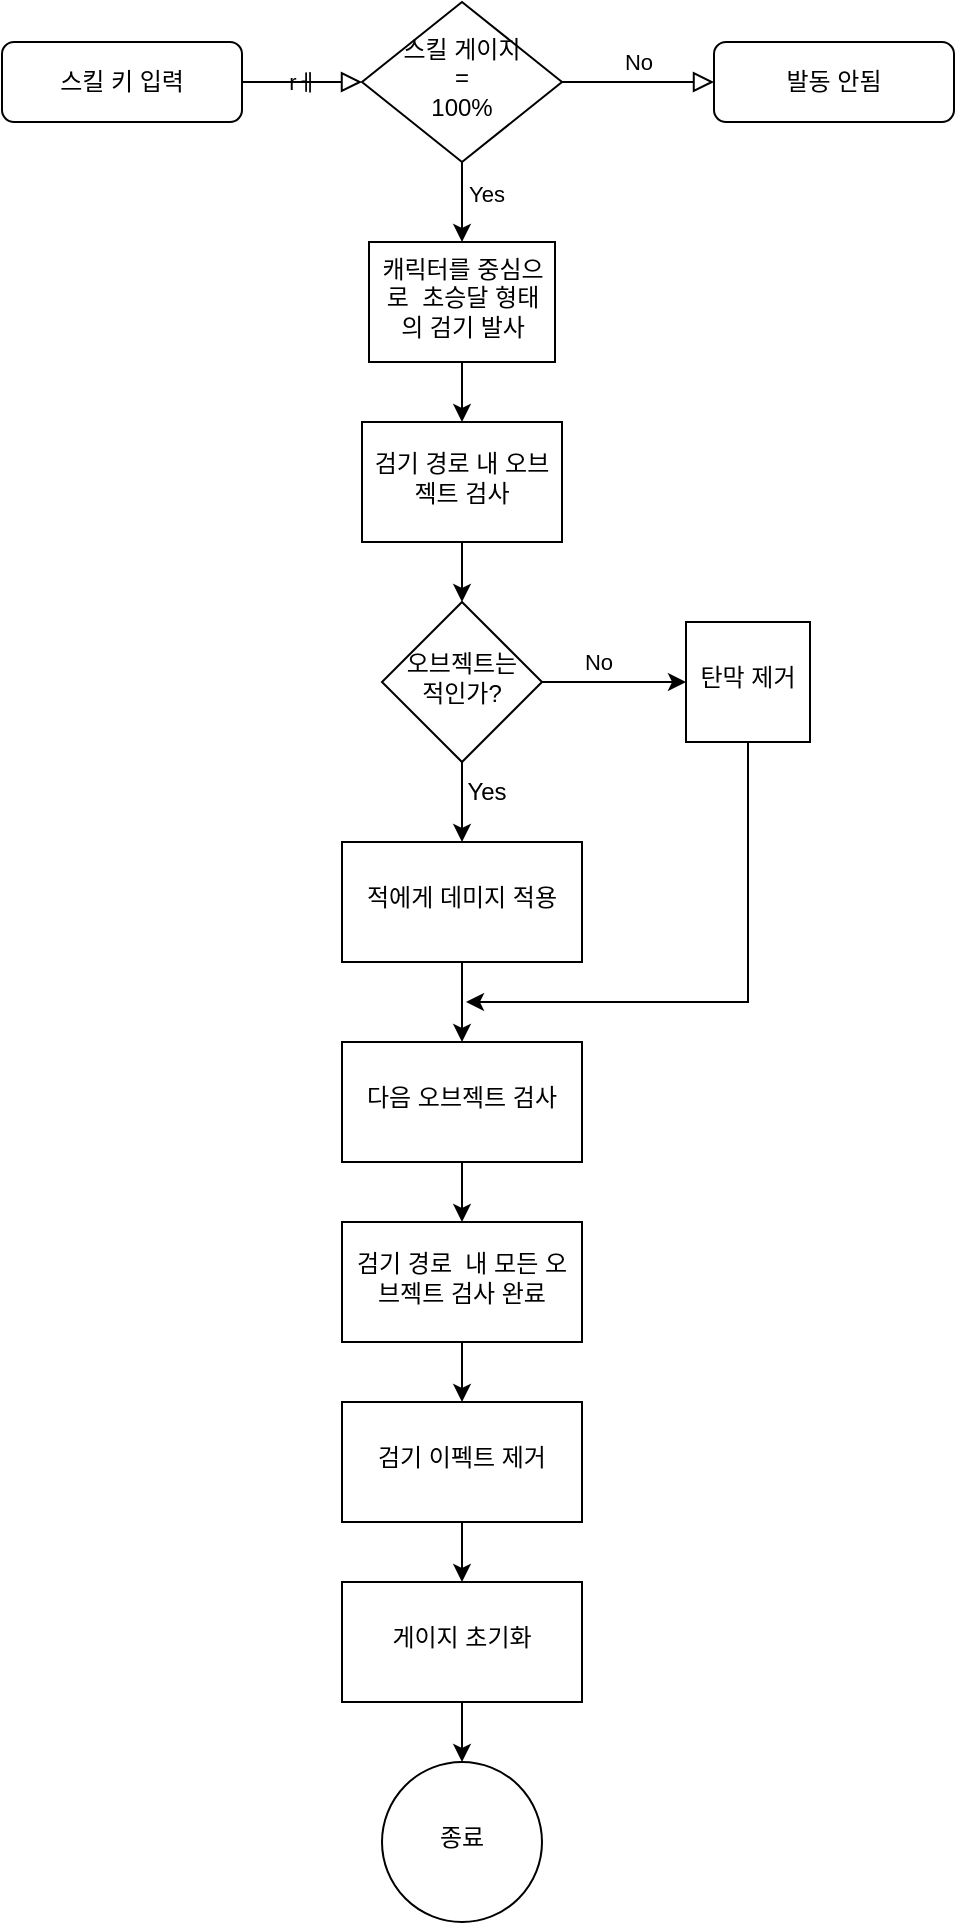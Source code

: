 <mxfile version="26.2.15">
  <diagram id="C5RBs43oDa-KdzZeNtuy" name="Page-1">
    <mxGraphModel dx="910" dy="994" grid="1" gridSize="10" guides="1" tooltips="1" connect="1" arrows="1" fold="1" page="1" pageScale="1" pageWidth="827" pageHeight="1169" math="0" shadow="0">
      <root>
        <mxCell id="WIyWlLk6GJQsqaUBKTNV-0" />
        <mxCell id="WIyWlLk6GJQsqaUBKTNV-1" parent="WIyWlLk6GJQsqaUBKTNV-0" />
        <mxCell id="IFR9chnrmWuWwUz6KPNT-0" value="rㅔ" style="rounded=0;html=1;jettySize=auto;orthogonalLoop=1;fontSize=11;endArrow=block;endFill=0;endSize=8;strokeWidth=1;shadow=0;labelBackgroundColor=none;edgeStyle=orthogonalEdgeStyle;" edge="1" parent="WIyWlLk6GJQsqaUBKTNV-1" source="IFR9chnrmWuWwUz6KPNT-1" target="IFR9chnrmWuWwUz6KPNT-5">
          <mxGeometry relative="1" as="geometry" />
        </mxCell>
        <mxCell id="IFR9chnrmWuWwUz6KPNT-1" value="스킬 키 입력" style="rounded=1;whiteSpace=wrap;html=1;fontSize=12;glass=0;strokeWidth=1;shadow=0;" vertex="1" parent="WIyWlLk6GJQsqaUBKTNV-1">
          <mxGeometry x="58" y="40" width="120" height="40" as="geometry" />
        </mxCell>
        <mxCell id="IFR9chnrmWuWwUz6KPNT-2" value="No" style="edgeStyle=orthogonalEdgeStyle;rounded=0;html=1;jettySize=auto;orthogonalLoop=1;fontSize=11;endArrow=block;endFill=0;endSize=8;strokeWidth=1;shadow=0;labelBackgroundColor=none;" edge="1" parent="WIyWlLk6GJQsqaUBKTNV-1" source="IFR9chnrmWuWwUz6KPNT-5" target="IFR9chnrmWuWwUz6KPNT-6">
          <mxGeometry y="10" relative="1" as="geometry">
            <mxPoint as="offset" />
          </mxGeometry>
        </mxCell>
        <mxCell id="IFR9chnrmWuWwUz6KPNT-3" value="" style="edgeStyle=orthogonalEdgeStyle;rounded=0;orthogonalLoop=1;jettySize=auto;html=1;" edge="1" parent="WIyWlLk6GJQsqaUBKTNV-1" source="IFR9chnrmWuWwUz6KPNT-5" target="IFR9chnrmWuWwUz6KPNT-8">
          <mxGeometry relative="1" as="geometry" />
        </mxCell>
        <mxCell id="IFR9chnrmWuWwUz6KPNT-4" value="Yes" style="edgeLabel;html=1;align=center;verticalAlign=middle;resizable=0;points=[];" vertex="1" connectable="0" parent="IFR9chnrmWuWwUz6KPNT-3">
          <mxGeometry x="-0.209" y="2" relative="1" as="geometry">
            <mxPoint x="10" as="offset" />
          </mxGeometry>
        </mxCell>
        <mxCell id="IFR9chnrmWuWwUz6KPNT-5" value="스킬 게이지&lt;div&gt;=&lt;/div&gt;&lt;div&gt;100%&lt;/div&gt;" style="rhombus;whiteSpace=wrap;html=1;shadow=0;fontFamily=Helvetica;fontSize=12;align=center;strokeWidth=1;spacing=6;spacingTop=-4;" vertex="1" parent="WIyWlLk6GJQsqaUBKTNV-1">
          <mxGeometry x="238" y="20" width="100" height="80" as="geometry" />
        </mxCell>
        <mxCell id="IFR9chnrmWuWwUz6KPNT-6" value="발동 안됨" style="rounded=1;whiteSpace=wrap;html=1;fontSize=12;glass=0;strokeWidth=1;shadow=0;" vertex="1" parent="WIyWlLk6GJQsqaUBKTNV-1">
          <mxGeometry x="414" y="40" width="120" height="40" as="geometry" />
        </mxCell>
        <mxCell id="IFR9chnrmWuWwUz6KPNT-7" value="" style="edgeStyle=orthogonalEdgeStyle;rounded=0;orthogonalLoop=1;jettySize=auto;html=1;" edge="1" parent="WIyWlLk6GJQsqaUBKTNV-1" source="IFR9chnrmWuWwUz6KPNT-8" target="IFR9chnrmWuWwUz6KPNT-11">
          <mxGeometry relative="1" as="geometry" />
        </mxCell>
        <mxCell id="IFR9chnrmWuWwUz6KPNT-8" value="캐릭터를 중심으로&amp;nbsp; 초승달 형태의 검기 발사" style="whiteSpace=wrap;html=1;shadow=0;strokeWidth=1;spacing=6;spacingTop=-4;" vertex="1" parent="WIyWlLk6GJQsqaUBKTNV-1">
          <mxGeometry x="241.5" y="140" width="93" height="60" as="geometry" />
        </mxCell>
        <mxCell id="IFR9chnrmWuWwUz6KPNT-14" value="" style="edgeStyle=orthogonalEdgeStyle;rounded=0;orthogonalLoop=1;jettySize=auto;html=1;" edge="1" parent="WIyWlLk6GJQsqaUBKTNV-1" source="IFR9chnrmWuWwUz6KPNT-11" target="IFR9chnrmWuWwUz6KPNT-13">
          <mxGeometry relative="1" as="geometry" />
        </mxCell>
        <mxCell id="IFR9chnrmWuWwUz6KPNT-11" value="검기 경로 내 오브젝트 검사" style="whiteSpace=wrap;html=1;shadow=0;strokeWidth=1;spacing=6;spacingTop=-4;" vertex="1" parent="WIyWlLk6GJQsqaUBKTNV-1">
          <mxGeometry x="238" y="230" width="100" height="60" as="geometry" />
        </mxCell>
        <mxCell id="IFR9chnrmWuWwUz6KPNT-20" value="" style="edgeStyle=orthogonalEdgeStyle;rounded=0;orthogonalLoop=1;jettySize=auto;html=1;" edge="1" parent="WIyWlLk6GJQsqaUBKTNV-1" source="IFR9chnrmWuWwUz6KPNT-13" target="IFR9chnrmWuWwUz6KPNT-19">
          <mxGeometry relative="1" as="geometry" />
        </mxCell>
        <mxCell id="IFR9chnrmWuWwUz6KPNT-21" value="No" style="edgeLabel;html=1;align=center;verticalAlign=middle;resizable=0;points=[];" vertex="1" connectable="0" parent="IFR9chnrmWuWwUz6KPNT-20">
          <mxGeometry x="0.079" y="-1" relative="1" as="geometry">
            <mxPoint x="-11" y="-11" as="offset" />
          </mxGeometry>
        </mxCell>
        <mxCell id="IFR9chnrmWuWwUz6KPNT-23" value="" style="edgeStyle=orthogonalEdgeStyle;rounded=0;orthogonalLoop=1;jettySize=auto;html=1;" edge="1" parent="WIyWlLk6GJQsqaUBKTNV-1" source="IFR9chnrmWuWwUz6KPNT-13" target="IFR9chnrmWuWwUz6KPNT-22">
          <mxGeometry relative="1" as="geometry" />
        </mxCell>
        <mxCell id="IFR9chnrmWuWwUz6KPNT-13" value="오브젝트는&lt;div&gt;적인가?&lt;/div&gt;" style="rhombus;whiteSpace=wrap;html=1;shadow=0;strokeWidth=1;spacing=6;spacingTop=-4;" vertex="1" parent="WIyWlLk6GJQsqaUBKTNV-1">
          <mxGeometry x="248" y="320" width="80" height="80" as="geometry" />
        </mxCell>
        <mxCell id="IFR9chnrmWuWwUz6KPNT-30" value="" style="edgeStyle=orthogonalEdgeStyle;rounded=0;orthogonalLoop=1;jettySize=auto;html=1;" edge="1" parent="WIyWlLk6GJQsqaUBKTNV-1" source="IFR9chnrmWuWwUz6KPNT-19">
          <mxGeometry relative="1" as="geometry">
            <mxPoint x="290" y="520" as="targetPoint" />
            <Array as="points">
              <mxPoint x="431" y="520" />
            </Array>
          </mxGeometry>
        </mxCell>
        <mxCell id="IFR9chnrmWuWwUz6KPNT-19" value="탄막 제거" style="whiteSpace=wrap;html=1;shadow=0;strokeWidth=1;spacing=6;spacingTop=-4;" vertex="1" parent="WIyWlLk6GJQsqaUBKTNV-1">
          <mxGeometry x="400" y="330" width="62" height="60" as="geometry" />
        </mxCell>
        <mxCell id="IFR9chnrmWuWwUz6KPNT-26" value="" style="edgeStyle=orthogonalEdgeStyle;rounded=0;orthogonalLoop=1;jettySize=auto;html=1;" edge="1" parent="WIyWlLk6GJQsqaUBKTNV-1" source="IFR9chnrmWuWwUz6KPNT-22" target="IFR9chnrmWuWwUz6KPNT-25">
          <mxGeometry relative="1" as="geometry" />
        </mxCell>
        <mxCell id="IFR9chnrmWuWwUz6KPNT-22" value="적에게 데미지 적용" style="whiteSpace=wrap;html=1;shadow=0;strokeWidth=1;spacing=6;spacingTop=-4;" vertex="1" parent="WIyWlLk6GJQsqaUBKTNV-1">
          <mxGeometry x="228" y="440" width="120" height="60" as="geometry" />
        </mxCell>
        <mxCell id="IFR9chnrmWuWwUz6KPNT-24" value="Yes" style="text;html=1;align=center;verticalAlign=middle;resizable=0;points=[];autosize=1;strokeColor=none;fillColor=none;" vertex="1" parent="WIyWlLk6GJQsqaUBKTNV-1">
          <mxGeometry x="280" y="400" width="40" height="30" as="geometry" />
        </mxCell>
        <mxCell id="IFR9chnrmWuWwUz6KPNT-34" value="" style="edgeStyle=orthogonalEdgeStyle;rounded=0;orthogonalLoop=1;jettySize=auto;html=1;" edge="1" parent="WIyWlLk6GJQsqaUBKTNV-1" source="IFR9chnrmWuWwUz6KPNT-25" target="IFR9chnrmWuWwUz6KPNT-33">
          <mxGeometry relative="1" as="geometry" />
        </mxCell>
        <mxCell id="IFR9chnrmWuWwUz6KPNT-25" value="다음 오브젝트 검사" style="whiteSpace=wrap;html=1;shadow=0;strokeWidth=1;spacing=6;spacingTop=-4;" vertex="1" parent="WIyWlLk6GJQsqaUBKTNV-1">
          <mxGeometry x="228" y="540" width="120" height="60" as="geometry" />
        </mxCell>
        <mxCell id="IFR9chnrmWuWwUz6KPNT-36" value="" style="edgeStyle=orthogonalEdgeStyle;rounded=0;orthogonalLoop=1;jettySize=auto;html=1;" edge="1" parent="WIyWlLk6GJQsqaUBKTNV-1" source="IFR9chnrmWuWwUz6KPNT-33" target="IFR9chnrmWuWwUz6KPNT-35">
          <mxGeometry relative="1" as="geometry" />
        </mxCell>
        <mxCell id="IFR9chnrmWuWwUz6KPNT-33" value="검기 경로&amp;nbsp; 내 모든 오브젝트 검사 완료" style="whiteSpace=wrap;html=1;shadow=0;strokeWidth=1;spacing=6;spacingTop=-4;" vertex="1" parent="WIyWlLk6GJQsqaUBKTNV-1">
          <mxGeometry x="228" y="630" width="120" height="60" as="geometry" />
        </mxCell>
        <mxCell id="IFR9chnrmWuWwUz6KPNT-38" value="" style="edgeStyle=orthogonalEdgeStyle;rounded=0;orthogonalLoop=1;jettySize=auto;html=1;" edge="1" parent="WIyWlLk6GJQsqaUBKTNV-1" source="IFR9chnrmWuWwUz6KPNT-35" target="IFR9chnrmWuWwUz6KPNT-37">
          <mxGeometry relative="1" as="geometry" />
        </mxCell>
        <mxCell id="IFR9chnrmWuWwUz6KPNT-35" value="검기 이펙트 제거" style="whiteSpace=wrap;html=1;shadow=0;strokeWidth=1;spacing=6;spacingTop=-4;" vertex="1" parent="WIyWlLk6GJQsqaUBKTNV-1">
          <mxGeometry x="228" y="720" width="120" height="60" as="geometry" />
        </mxCell>
        <mxCell id="IFR9chnrmWuWwUz6KPNT-40" value="" style="edgeStyle=orthogonalEdgeStyle;rounded=0;orthogonalLoop=1;jettySize=auto;html=1;" edge="1" parent="WIyWlLk6GJQsqaUBKTNV-1" source="IFR9chnrmWuWwUz6KPNT-37" target="IFR9chnrmWuWwUz6KPNT-39">
          <mxGeometry relative="1" as="geometry" />
        </mxCell>
        <mxCell id="IFR9chnrmWuWwUz6KPNT-37" value="게이지 초기화" style="whiteSpace=wrap;html=1;shadow=0;strokeWidth=1;spacing=6;spacingTop=-4;" vertex="1" parent="WIyWlLk6GJQsqaUBKTNV-1">
          <mxGeometry x="228" y="810" width="120" height="60" as="geometry" />
        </mxCell>
        <mxCell id="IFR9chnrmWuWwUz6KPNT-39" value="종료" style="ellipse;whiteSpace=wrap;html=1;shadow=0;strokeWidth=1;spacing=6;spacingTop=-4;" vertex="1" parent="WIyWlLk6GJQsqaUBKTNV-1">
          <mxGeometry x="248" y="900" width="80" height="80" as="geometry" />
        </mxCell>
      </root>
    </mxGraphModel>
  </diagram>
</mxfile>
